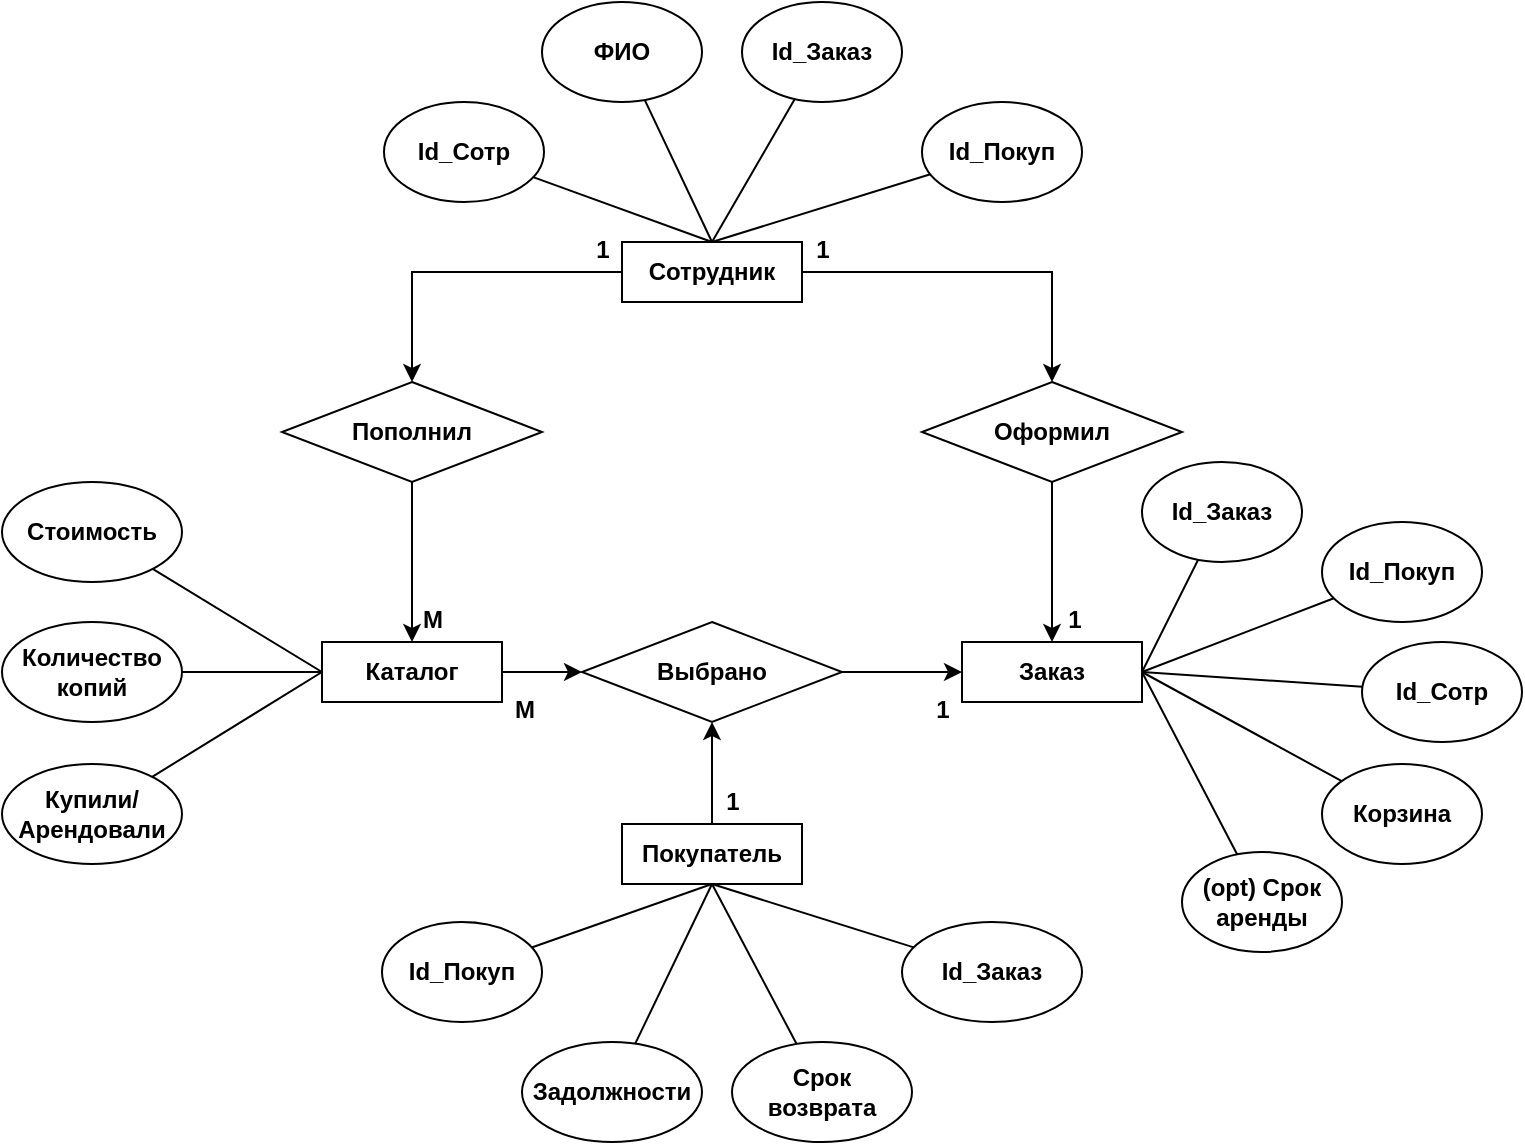 <mxfile version="21.1.0" type="github">
  <diagram name="Page-1" id="O4dz9bmArI56KhyuDSom">
    <mxGraphModel dx="1399" dy="839" grid="1" gridSize="10" guides="1" tooltips="1" connect="1" arrows="1" fold="1" page="1" pageScale="1" pageWidth="850" pageHeight="1100" math="0" shadow="0">
      <root>
        <mxCell id="0" />
        <mxCell id="1" parent="0" />
        <mxCell id="rQKJxtvtCGt_3DYwWGcp-8" style="edgeStyle=orthogonalEdgeStyle;rounded=0;orthogonalLoop=1;jettySize=auto;html=1;" edge="1" parent="1" source="rQKJxtvtCGt_3DYwWGcp-1" target="rQKJxtvtCGt_3DYwWGcp-2">
          <mxGeometry relative="1" as="geometry" />
        </mxCell>
        <mxCell id="rQKJxtvtCGt_3DYwWGcp-10" style="edgeStyle=orthogonalEdgeStyle;rounded=0;orthogonalLoop=1;jettySize=auto;html=1;entryX=0.5;entryY=0;entryDx=0;entryDy=0;" edge="1" parent="1" source="rQKJxtvtCGt_3DYwWGcp-1" target="rQKJxtvtCGt_3DYwWGcp-3">
          <mxGeometry relative="1" as="geometry" />
        </mxCell>
        <mxCell id="rQKJxtvtCGt_3DYwWGcp-9" style="edgeStyle=orthogonalEdgeStyle;rounded=0;orthogonalLoop=1;jettySize=auto;html=1;entryX=0.5;entryY=0;entryDx=0;entryDy=0;" edge="1" parent="1" source="rQKJxtvtCGt_3DYwWGcp-2" target="rQKJxtvtCGt_3DYwWGcp-5">
          <mxGeometry relative="1" as="geometry" />
        </mxCell>
        <mxCell id="rQKJxtvtCGt_3DYwWGcp-2" value="&lt;b&gt;Пополнил&lt;/b&gt;" style="rhombus;whiteSpace=wrap;html=1;" vertex="1" parent="1">
          <mxGeometry x="200" y="290" width="130" height="50" as="geometry" />
        </mxCell>
        <mxCell id="rQKJxtvtCGt_3DYwWGcp-11" style="edgeStyle=orthogonalEdgeStyle;rounded=0;orthogonalLoop=1;jettySize=auto;html=1;entryX=0.5;entryY=0;entryDx=0;entryDy=0;" edge="1" parent="1" source="rQKJxtvtCGt_3DYwWGcp-3" target="rQKJxtvtCGt_3DYwWGcp-4">
          <mxGeometry relative="1" as="geometry" />
        </mxCell>
        <mxCell id="rQKJxtvtCGt_3DYwWGcp-3" value="&lt;b&gt;Оформил&lt;/b&gt;" style="rhombus;whiteSpace=wrap;html=1;" vertex="1" parent="1">
          <mxGeometry x="520" y="290" width="130" height="50" as="geometry" />
        </mxCell>
        <mxCell id="rQKJxtvtCGt_3DYwWGcp-12" style="edgeStyle=orthogonalEdgeStyle;rounded=0;orthogonalLoop=1;jettySize=auto;html=1;entryX=0;entryY=0.5;entryDx=0;entryDy=0;" edge="1" parent="1" source="rQKJxtvtCGt_3DYwWGcp-5" target="rQKJxtvtCGt_3DYwWGcp-7">
          <mxGeometry relative="1" as="geometry" />
        </mxCell>
        <mxCell id="rQKJxtvtCGt_3DYwWGcp-13" style="edgeStyle=orthogonalEdgeStyle;rounded=0;orthogonalLoop=1;jettySize=auto;html=1;entryX=0;entryY=0.5;entryDx=0;entryDy=0;" edge="1" parent="1" source="rQKJxtvtCGt_3DYwWGcp-7" target="rQKJxtvtCGt_3DYwWGcp-4">
          <mxGeometry relative="1" as="geometry" />
        </mxCell>
        <mxCell id="rQKJxtvtCGt_3DYwWGcp-7" value="&lt;b&gt;Выбрано&lt;/b&gt;" style="rhombus;whiteSpace=wrap;html=1;" vertex="1" parent="1">
          <mxGeometry x="350" y="410" width="130" height="50" as="geometry" />
        </mxCell>
        <mxCell id="rQKJxtvtCGt_3DYwWGcp-21" style="rounded=0;orthogonalLoop=1;jettySize=auto;html=1;entryX=0.5;entryY=0;entryDx=0;entryDy=0;endArrow=none;endFill=0;" edge="1" parent="1" source="rQKJxtvtCGt_3DYwWGcp-20" target="rQKJxtvtCGt_3DYwWGcp-1">
          <mxGeometry relative="1" as="geometry" />
        </mxCell>
        <mxCell id="rQKJxtvtCGt_3DYwWGcp-20" value="&lt;b&gt;Id_Сотр&lt;/b&gt;" style="ellipse;whiteSpace=wrap;html=1;" vertex="1" parent="1">
          <mxGeometry x="251" y="150" width="80" height="50" as="geometry" />
        </mxCell>
        <mxCell id="rQKJxtvtCGt_3DYwWGcp-23" style="rounded=0;orthogonalLoop=1;jettySize=auto;html=1;entryX=0.5;entryY=0;entryDx=0;entryDy=0;endArrow=none;endFill=0;" edge="1" parent="1" source="rQKJxtvtCGt_3DYwWGcp-22" target="rQKJxtvtCGt_3DYwWGcp-1">
          <mxGeometry relative="1" as="geometry" />
        </mxCell>
        <mxCell id="rQKJxtvtCGt_3DYwWGcp-22" value="&lt;b&gt;ФИО&lt;/b&gt;" style="ellipse;whiteSpace=wrap;html=1;" vertex="1" parent="1">
          <mxGeometry x="330" y="100" width="80" height="50" as="geometry" />
        </mxCell>
        <mxCell id="rQKJxtvtCGt_3DYwWGcp-25" style="rounded=0;orthogonalLoop=1;jettySize=auto;html=1;entryX=0.5;entryY=0;entryDx=0;entryDy=0;endArrow=none;endFill=0;" edge="1" parent="1" source="rQKJxtvtCGt_3DYwWGcp-24" target="rQKJxtvtCGt_3DYwWGcp-1">
          <mxGeometry relative="1" as="geometry" />
        </mxCell>
        <mxCell id="rQKJxtvtCGt_3DYwWGcp-24" value="&lt;b&gt;Id_Заказ&lt;/b&gt;" style="ellipse;whiteSpace=wrap;html=1;" vertex="1" parent="1">
          <mxGeometry x="430" y="100" width="80" height="50" as="geometry" />
        </mxCell>
        <mxCell id="rQKJxtvtCGt_3DYwWGcp-27" style="edgeStyle=orthogonalEdgeStyle;rounded=0;orthogonalLoop=1;jettySize=auto;html=1;entryX=0.5;entryY=1;entryDx=0;entryDy=0;" edge="1" parent="1" source="rQKJxtvtCGt_3DYwWGcp-26" target="rQKJxtvtCGt_3DYwWGcp-7">
          <mxGeometry relative="1" as="geometry" />
        </mxCell>
        <mxCell id="rQKJxtvtCGt_3DYwWGcp-29" value="" style="group" vertex="1" connectable="0" parent="1">
          <mxGeometry x="370" y="481" width="90" height="60" as="geometry" />
        </mxCell>
        <mxCell id="rQKJxtvtCGt_3DYwWGcp-26" value="&lt;b&gt;Покупатель&lt;/b&gt;" style="rounded=0;whiteSpace=wrap;html=1;" vertex="1" parent="rQKJxtvtCGt_3DYwWGcp-29">
          <mxGeometry y="30" width="90" height="30" as="geometry" />
        </mxCell>
        <mxCell id="rQKJxtvtCGt_3DYwWGcp-28" value="&lt;font style=&quot;font-size: 12px;&quot;&gt;1&lt;/font&gt;" style="text;strokeColor=none;fillColor=none;html=1;fontSize=24;fontStyle=1;verticalAlign=middle;align=center;" vertex="1" parent="rQKJxtvtCGt_3DYwWGcp-29">
          <mxGeometry x="45" width="20" height="30" as="geometry" />
        </mxCell>
        <mxCell id="rQKJxtvtCGt_3DYwWGcp-31" value="" style="group" vertex="1" connectable="0" parent="1">
          <mxGeometry x="220" y="390" width="111" height="75" as="geometry" />
        </mxCell>
        <mxCell id="rQKJxtvtCGt_3DYwWGcp-17" value="&lt;font style=&quot;font-size: 12px;&quot;&gt;М&lt;/font&gt;" style="text;strokeColor=none;fillColor=none;html=1;fontSize=24;fontStyle=1;verticalAlign=middle;align=center;" vertex="1" parent="rQKJxtvtCGt_3DYwWGcp-31">
          <mxGeometry x="45" width="20" height="30" as="geometry" />
        </mxCell>
        <mxCell id="rQKJxtvtCGt_3DYwWGcp-30" value="" style="group" vertex="1" connectable="0" parent="rQKJxtvtCGt_3DYwWGcp-31">
          <mxGeometry y="30" width="111" height="45" as="geometry" />
        </mxCell>
        <mxCell id="rQKJxtvtCGt_3DYwWGcp-5" value="&lt;b&gt;Каталог&lt;/b&gt;" style="rounded=0;whiteSpace=wrap;html=1;" vertex="1" parent="rQKJxtvtCGt_3DYwWGcp-30">
          <mxGeometry width="90" height="30" as="geometry" />
        </mxCell>
        <mxCell id="rQKJxtvtCGt_3DYwWGcp-18" value="&lt;font style=&quot;font-size: 12px;&quot;&gt;М&lt;/font&gt;" style="text;strokeColor=none;fillColor=none;html=1;fontSize=24;fontStyle=1;verticalAlign=middle;align=center;" vertex="1" parent="rQKJxtvtCGt_3DYwWGcp-30">
          <mxGeometry x="91" y="15" width="20" height="30" as="geometry" />
        </mxCell>
        <mxCell id="rQKJxtvtCGt_3DYwWGcp-32" value="" style="group" vertex="1" connectable="0" parent="1">
          <mxGeometry x="350" y="205" width="130" height="45" as="geometry" />
        </mxCell>
        <mxCell id="rQKJxtvtCGt_3DYwWGcp-1" value="&lt;b&gt;Сотрудник&lt;/b&gt;" style="rounded=0;whiteSpace=wrap;html=1;" vertex="1" parent="rQKJxtvtCGt_3DYwWGcp-32">
          <mxGeometry x="20" y="15" width="90" height="30" as="geometry" />
        </mxCell>
        <mxCell id="rQKJxtvtCGt_3DYwWGcp-14" value="&lt;font style=&quot;font-size: 12px;&quot;&gt;1&lt;/font&gt;" style="text;strokeColor=none;fillColor=none;html=1;fontSize=24;fontStyle=1;verticalAlign=middle;align=center;" vertex="1" parent="rQKJxtvtCGt_3DYwWGcp-32">
          <mxGeometry width="20" height="30" as="geometry" />
        </mxCell>
        <mxCell id="rQKJxtvtCGt_3DYwWGcp-15" value="&lt;font style=&quot;font-size: 12px;&quot;&gt;1&lt;/font&gt;" style="text;strokeColor=none;fillColor=none;html=1;fontSize=24;fontStyle=1;verticalAlign=middle;align=center;" vertex="1" parent="rQKJxtvtCGt_3DYwWGcp-32">
          <mxGeometry x="110" width="20" height="30" as="geometry" />
        </mxCell>
        <mxCell id="rQKJxtvtCGt_3DYwWGcp-33" value="" style="group" vertex="1" connectable="0" parent="1">
          <mxGeometry x="520" y="390" width="110" height="75" as="geometry" />
        </mxCell>
        <mxCell id="rQKJxtvtCGt_3DYwWGcp-4" value="&lt;b&gt;Заказ&lt;/b&gt;" style="rounded=0;whiteSpace=wrap;html=1;" vertex="1" parent="rQKJxtvtCGt_3DYwWGcp-33">
          <mxGeometry x="20" y="30" width="90" height="30" as="geometry" />
        </mxCell>
        <mxCell id="rQKJxtvtCGt_3DYwWGcp-16" value="&lt;font style=&quot;font-size: 12px;&quot;&gt;1&lt;/font&gt;" style="text;strokeColor=none;fillColor=none;html=1;fontSize=24;fontStyle=1;verticalAlign=middle;align=center;" vertex="1" parent="rQKJxtvtCGt_3DYwWGcp-33">
          <mxGeometry x="66" width="20" height="30" as="geometry" />
        </mxCell>
        <mxCell id="rQKJxtvtCGt_3DYwWGcp-19" value="&lt;font style=&quot;font-size: 12px;&quot;&gt;1&lt;/font&gt;" style="text;strokeColor=none;fillColor=none;html=1;fontSize=24;fontStyle=1;verticalAlign=middle;align=center;" vertex="1" parent="rQKJxtvtCGt_3DYwWGcp-33">
          <mxGeometry y="45" width="20" height="30" as="geometry" />
        </mxCell>
        <mxCell id="rQKJxtvtCGt_3DYwWGcp-35" style="rounded=0;orthogonalLoop=1;jettySize=auto;html=1;entryX=0.5;entryY=0;entryDx=0;entryDy=0;endArrow=none;endFill=0;" edge="1" parent="1" source="rQKJxtvtCGt_3DYwWGcp-34" target="rQKJxtvtCGt_3DYwWGcp-1">
          <mxGeometry relative="1" as="geometry" />
        </mxCell>
        <mxCell id="rQKJxtvtCGt_3DYwWGcp-34" value="&lt;b&gt;Id_Покуп&lt;/b&gt;" style="ellipse;whiteSpace=wrap;html=1;" vertex="1" parent="1">
          <mxGeometry x="520" y="150" width="80" height="50" as="geometry" />
        </mxCell>
        <mxCell id="rQKJxtvtCGt_3DYwWGcp-37" style="rounded=0;orthogonalLoop=1;jettySize=auto;html=1;entryX=0.5;entryY=1;entryDx=0;entryDy=0;endArrow=none;endFill=0;" edge="1" parent="1" source="rQKJxtvtCGt_3DYwWGcp-36" target="rQKJxtvtCGt_3DYwWGcp-26">
          <mxGeometry relative="1" as="geometry" />
        </mxCell>
        <mxCell id="rQKJxtvtCGt_3DYwWGcp-36" value="&lt;b&gt;Id_Покуп&lt;/b&gt;" style="ellipse;whiteSpace=wrap;html=1;" vertex="1" parent="1">
          <mxGeometry x="250" y="560" width="80" height="50" as="geometry" />
        </mxCell>
        <mxCell id="rQKJxtvtCGt_3DYwWGcp-39" style="rounded=0;orthogonalLoop=1;jettySize=auto;html=1;entryX=0.5;entryY=1;entryDx=0;entryDy=0;endArrow=none;endFill=0;" edge="1" parent="1" source="rQKJxtvtCGt_3DYwWGcp-38" target="rQKJxtvtCGt_3DYwWGcp-26">
          <mxGeometry relative="1" as="geometry" />
        </mxCell>
        <mxCell id="rQKJxtvtCGt_3DYwWGcp-38" value="&lt;b&gt;Задолжности&lt;/b&gt;" style="ellipse;whiteSpace=wrap;html=1;" vertex="1" parent="1">
          <mxGeometry x="320" y="620" width="90" height="50" as="geometry" />
        </mxCell>
        <mxCell id="rQKJxtvtCGt_3DYwWGcp-41" style="rounded=0;orthogonalLoop=1;jettySize=auto;html=1;entryX=0.5;entryY=1;entryDx=0;entryDy=0;endArrow=none;endFill=0;" edge="1" parent="1" source="rQKJxtvtCGt_3DYwWGcp-40" target="rQKJxtvtCGt_3DYwWGcp-26">
          <mxGeometry relative="1" as="geometry" />
        </mxCell>
        <mxCell id="rQKJxtvtCGt_3DYwWGcp-40" value="&lt;b&gt;Срок&lt;br&gt;возврата&lt;/b&gt;" style="ellipse;whiteSpace=wrap;html=1;" vertex="1" parent="1">
          <mxGeometry x="425" y="620" width="90" height="50" as="geometry" />
        </mxCell>
        <mxCell id="rQKJxtvtCGt_3DYwWGcp-44" style="rounded=0;orthogonalLoop=1;jettySize=auto;html=1;entryX=0.5;entryY=1;entryDx=0;entryDy=0;endArrow=none;endFill=0;" edge="1" parent="1" source="rQKJxtvtCGt_3DYwWGcp-42" target="rQKJxtvtCGt_3DYwWGcp-26">
          <mxGeometry relative="1" as="geometry" />
        </mxCell>
        <mxCell id="rQKJxtvtCGt_3DYwWGcp-42" value="&lt;b&gt;Id_Заказ&lt;/b&gt;" style="ellipse;whiteSpace=wrap;html=1;" vertex="1" parent="1">
          <mxGeometry x="510" y="560" width="90" height="50" as="geometry" />
        </mxCell>
        <mxCell id="rQKJxtvtCGt_3DYwWGcp-46" style="rounded=0;orthogonalLoop=1;jettySize=auto;html=1;entryX=0;entryY=0.5;entryDx=0;entryDy=0;endArrow=none;endFill=0;" edge="1" parent="1" source="rQKJxtvtCGt_3DYwWGcp-45" target="rQKJxtvtCGt_3DYwWGcp-5">
          <mxGeometry relative="1" as="geometry" />
        </mxCell>
        <mxCell id="rQKJxtvtCGt_3DYwWGcp-45" value="&lt;b&gt;Стоимость&lt;/b&gt;" style="ellipse;whiteSpace=wrap;html=1;" vertex="1" parent="1">
          <mxGeometry x="60" y="340" width="90" height="50" as="geometry" />
        </mxCell>
        <mxCell id="rQKJxtvtCGt_3DYwWGcp-48" style="rounded=0;orthogonalLoop=1;jettySize=auto;html=1;entryX=0;entryY=0.5;entryDx=0;entryDy=0;endArrow=none;endFill=0;" edge="1" parent="1" source="rQKJxtvtCGt_3DYwWGcp-47" target="rQKJxtvtCGt_3DYwWGcp-5">
          <mxGeometry relative="1" as="geometry" />
        </mxCell>
        <mxCell id="rQKJxtvtCGt_3DYwWGcp-47" value="&lt;b&gt;Количество копий&lt;/b&gt;" style="ellipse;whiteSpace=wrap;html=1;" vertex="1" parent="1">
          <mxGeometry x="60" y="410" width="90" height="50" as="geometry" />
        </mxCell>
        <mxCell id="rQKJxtvtCGt_3DYwWGcp-50" style="rounded=0;orthogonalLoop=1;jettySize=auto;html=1;entryX=0;entryY=0.5;entryDx=0;entryDy=0;endArrow=none;endFill=0;" edge="1" parent="1" source="rQKJxtvtCGt_3DYwWGcp-49" target="rQKJxtvtCGt_3DYwWGcp-5">
          <mxGeometry relative="1" as="geometry" />
        </mxCell>
        <mxCell id="rQKJxtvtCGt_3DYwWGcp-49" value="&lt;b&gt;Купили/Арендовали&lt;/b&gt;" style="ellipse;whiteSpace=wrap;html=1;" vertex="1" parent="1">
          <mxGeometry x="60" y="481" width="90" height="50" as="geometry" />
        </mxCell>
        <mxCell id="rQKJxtvtCGt_3DYwWGcp-52" style="rounded=0;orthogonalLoop=1;jettySize=auto;html=1;entryX=1;entryY=0.5;entryDx=0;entryDy=0;endArrow=none;endFill=0;" edge="1" parent="1" source="rQKJxtvtCGt_3DYwWGcp-51" target="rQKJxtvtCGt_3DYwWGcp-4">
          <mxGeometry relative="1" as="geometry" />
        </mxCell>
        <mxCell id="rQKJxtvtCGt_3DYwWGcp-51" value="&lt;b&gt;Id_Заказ&lt;/b&gt;" style="ellipse;whiteSpace=wrap;html=1;" vertex="1" parent="1">
          <mxGeometry x="630" y="330" width="80" height="50" as="geometry" />
        </mxCell>
        <mxCell id="rQKJxtvtCGt_3DYwWGcp-55" style="rounded=0;orthogonalLoop=1;jettySize=auto;html=1;entryX=1;entryY=0.5;entryDx=0;entryDy=0;endArrow=none;endFill=0;" edge="1" parent="1" source="rQKJxtvtCGt_3DYwWGcp-53" target="rQKJxtvtCGt_3DYwWGcp-4">
          <mxGeometry relative="1" as="geometry" />
        </mxCell>
        <mxCell id="rQKJxtvtCGt_3DYwWGcp-53" value="&lt;b&gt;Id_Покуп&lt;/b&gt;" style="ellipse;whiteSpace=wrap;html=1;" vertex="1" parent="1">
          <mxGeometry x="720" y="360" width="80" height="50" as="geometry" />
        </mxCell>
        <mxCell id="rQKJxtvtCGt_3DYwWGcp-57" style="rounded=0;orthogonalLoop=1;jettySize=auto;html=1;entryX=1;entryY=0.5;entryDx=0;entryDy=0;endArrow=none;endFill=0;" edge="1" parent="1" source="rQKJxtvtCGt_3DYwWGcp-56" target="rQKJxtvtCGt_3DYwWGcp-4">
          <mxGeometry relative="1" as="geometry" />
        </mxCell>
        <mxCell id="rQKJxtvtCGt_3DYwWGcp-56" value="&lt;b&gt;Id_Сотр&lt;/b&gt;" style="ellipse;whiteSpace=wrap;html=1;" vertex="1" parent="1">
          <mxGeometry x="740" y="420" width="80" height="50" as="geometry" />
        </mxCell>
        <mxCell id="rQKJxtvtCGt_3DYwWGcp-61" style="rounded=0;orthogonalLoop=1;jettySize=auto;html=1;entryX=1;entryY=0.5;entryDx=0;entryDy=0;endArrow=none;endFill=0;" edge="1" parent="1" source="rQKJxtvtCGt_3DYwWGcp-58" target="rQKJxtvtCGt_3DYwWGcp-4">
          <mxGeometry relative="1" as="geometry" />
        </mxCell>
        <mxCell id="rQKJxtvtCGt_3DYwWGcp-58" value="&lt;b&gt;Корзина&lt;/b&gt;" style="ellipse;whiteSpace=wrap;html=1;" vertex="1" parent="1">
          <mxGeometry x="720" y="481" width="80" height="50" as="geometry" />
        </mxCell>
        <mxCell id="rQKJxtvtCGt_3DYwWGcp-60" style="rounded=0;orthogonalLoop=1;jettySize=auto;html=1;entryX=1;entryY=0.5;entryDx=0;entryDy=0;endArrow=none;endFill=0;" edge="1" parent="1" source="rQKJxtvtCGt_3DYwWGcp-59" target="rQKJxtvtCGt_3DYwWGcp-4">
          <mxGeometry relative="1" as="geometry" />
        </mxCell>
        <mxCell id="rQKJxtvtCGt_3DYwWGcp-59" value="&lt;b&gt;(opt) Срок аренды&lt;/b&gt;" style="ellipse;whiteSpace=wrap;html=1;" vertex="1" parent="1">
          <mxGeometry x="650" y="525" width="80" height="50" as="geometry" />
        </mxCell>
      </root>
    </mxGraphModel>
  </diagram>
</mxfile>
